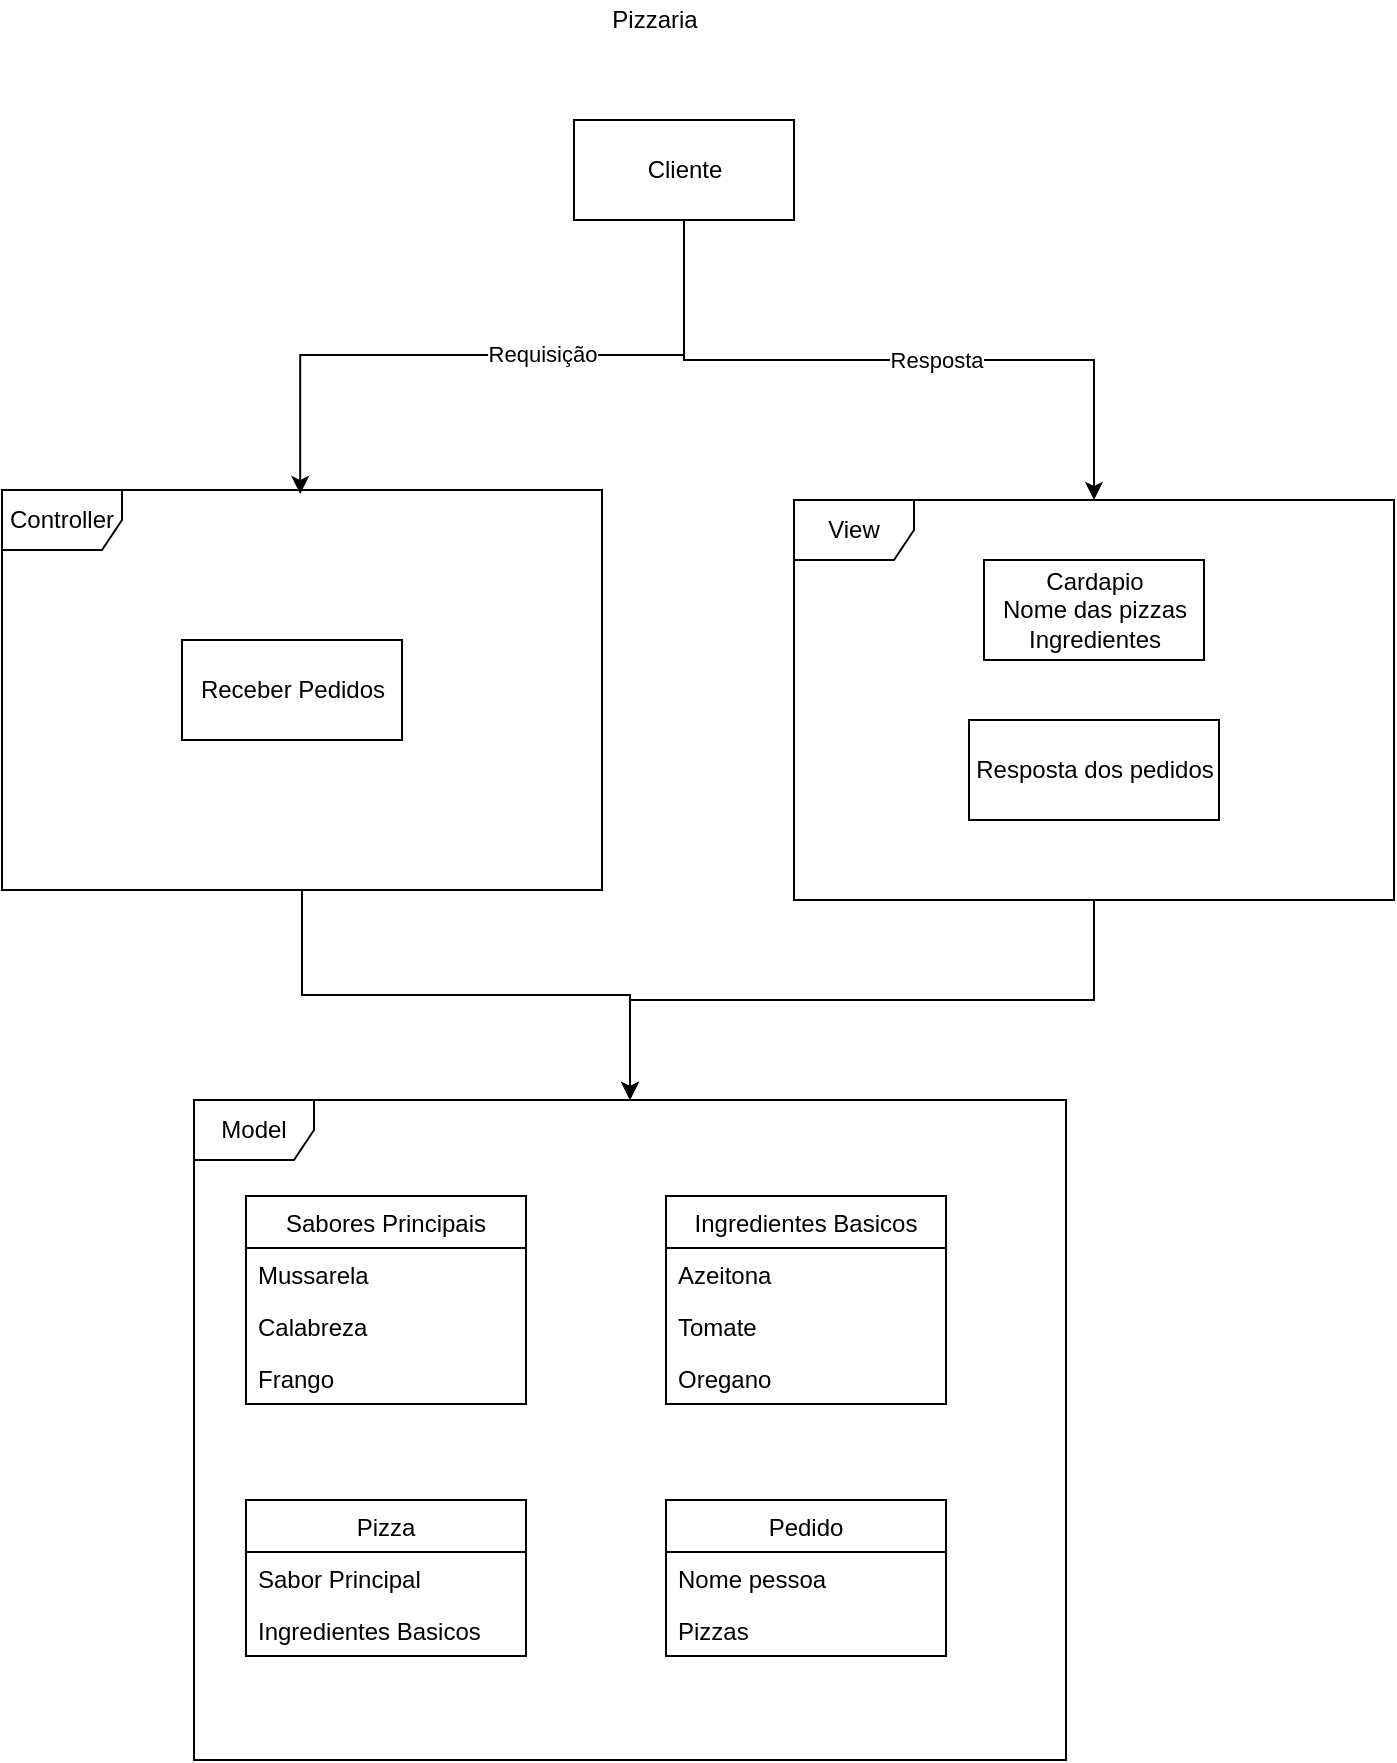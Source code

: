 <mxfile version="14.7.2" type="github">
  <diagram id="LqB8bqA6eQ__GW4WmAGL" name="Page-1">
    <mxGraphModel dx="1422" dy="762" grid="1" gridSize="10" guides="1" tooltips="1" connect="1" arrows="1" fold="1" page="1" pageScale="1" pageWidth="827" pageHeight="1169" math="0" shadow="0">
      <root>
        <mxCell id="0" />
        <mxCell id="1" parent="0" />
        <mxCell id="-q_v5kkXqhMpHcqImr-7-31" value="" style="edgeStyle=orthogonalEdgeStyle;rounded=0;orthogonalLoop=1;jettySize=auto;html=1;" edge="1" parent="1" source="-q_v5kkXqhMpHcqImr-7-3" target="-q_v5kkXqhMpHcqImr-7-11">
          <mxGeometry relative="1" as="geometry" />
        </mxCell>
        <mxCell id="-q_v5kkXqhMpHcqImr-7-3" value="&lt;font style=&quot;vertical-align: inherit&quot;&gt;&lt;font style=&quot;vertical-align: inherit&quot;&gt;View&lt;/font&gt;&lt;/font&gt;" style="shape=umlFrame;whiteSpace=wrap;html=1;" vertex="1" parent="1">
          <mxGeometry x="510" y="300" width="300" height="200" as="geometry" />
        </mxCell>
        <mxCell id="-q_v5kkXqhMpHcqImr-7-8" value="&lt;font style=&quot;vertical-align: inherit&quot;&gt;&lt;font style=&quot;vertical-align: inherit&quot;&gt;Cardapio&lt;br&gt;Nome das pizzas&lt;br&gt;Ingredientes&lt;br&gt;&lt;/font&gt;&lt;/font&gt;" style="html=1;" vertex="1" parent="1">
          <mxGeometry x="605" y="330" width="110" height="50" as="geometry" />
        </mxCell>
        <mxCell id="-q_v5kkXqhMpHcqImr-7-30" value="" style="edgeStyle=orthogonalEdgeStyle;rounded=0;orthogonalLoop=1;jettySize=auto;html=1;" edge="1" parent="1" source="-q_v5kkXqhMpHcqImr-7-9" target="-q_v5kkXqhMpHcqImr-7-11">
          <mxGeometry relative="1" as="geometry" />
        </mxCell>
        <mxCell id="-q_v5kkXqhMpHcqImr-7-9" value="&lt;font style=&quot;vertical-align: inherit&quot;&gt;&lt;font style=&quot;vertical-align: inherit&quot;&gt;Controller&lt;/font&gt;&lt;/font&gt;" style="shape=umlFrame;whiteSpace=wrap;html=1;" vertex="1" parent="1">
          <mxGeometry x="114" y="295" width="300" height="200" as="geometry" />
        </mxCell>
        <mxCell id="-q_v5kkXqhMpHcqImr-7-10" value="&lt;font style=&quot;vertical-align: inherit&quot;&gt;&lt;font style=&quot;vertical-align: inherit&quot;&gt;Receber Pedidos&lt;br&gt;&lt;/font&gt;&lt;/font&gt;" style="html=1;" vertex="1" parent="1">
          <mxGeometry x="204" y="370" width="110" height="50" as="geometry" />
        </mxCell>
        <mxCell id="-q_v5kkXqhMpHcqImr-7-11" value="&lt;font style=&quot;vertical-align: inherit&quot;&gt;&lt;font style=&quot;vertical-align: inherit&quot;&gt;Model&lt;/font&gt;&lt;/font&gt;" style="shape=umlFrame;whiteSpace=wrap;html=1;" vertex="1" parent="1">
          <mxGeometry x="210" y="600" width="436" height="330" as="geometry" />
        </mxCell>
        <mxCell id="-q_v5kkXqhMpHcqImr-7-12" value="Sabores Principais" style="swimlane;fontStyle=0;childLayout=stackLayout;horizontal=1;startSize=26;fillColor=none;horizontalStack=0;resizeParent=1;resizeParentMax=0;resizeLast=0;collapsible=1;marginBottom=0;" vertex="1" parent="1">
          <mxGeometry x="236" y="648" width="140" height="104" as="geometry" />
        </mxCell>
        <mxCell id="-q_v5kkXqhMpHcqImr-7-13" value="Mussarela" style="text;strokeColor=none;fillColor=none;align=left;verticalAlign=top;spacingLeft=4;spacingRight=4;overflow=hidden;rotatable=0;points=[[0,0.5],[1,0.5]];portConstraint=eastwest;" vertex="1" parent="-q_v5kkXqhMpHcqImr-7-12">
          <mxGeometry y="26" width="140" height="26" as="geometry" />
        </mxCell>
        <mxCell id="-q_v5kkXqhMpHcqImr-7-14" value="Calabreza" style="text;strokeColor=none;fillColor=none;align=left;verticalAlign=top;spacingLeft=4;spacingRight=4;overflow=hidden;rotatable=0;points=[[0,0.5],[1,0.5]];portConstraint=eastwest;" vertex="1" parent="-q_v5kkXqhMpHcqImr-7-12">
          <mxGeometry y="52" width="140" height="26" as="geometry" />
        </mxCell>
        <mxCell id="-q_v5kkXqhMpHcqImr-7-15" value="Frango" style="text;strokeColor=none;fillColor=none;align=left;verticalAlign=top;spacingLeft=4;spacingRight=4;overflow=hidden;rotatable=0;points=[[0,0.5],[1,0.5]];portConstraint=eastwest;" vertex="1" parent="-q_v5kkXqhMpHcqImr-7-12">
          <mxGeometry y="78" width="140" height="26" as="geometry" />
        </mxCell>
        <mxCell id="-q_v5kkXqhMpHcqImr-7-16" value="Ingredientes Basicos" style="swimlane;fontStyle=0;childLayout=stackLayout;horizontal=1;startSize=26;fillColor=none;horizontalStack=0;resizeParent=1;resizeParentMax=0;resizeLast=0;collapsible=1;marginBottom=0;" vertex="1" parent="1">
          <mxGeometry x="446" y="648" width="140" height="104" as="geometry" />
        </mxCell>
        <mxCell id="-q_v5kkXqhMpHcqImr-7-17" value="Azeitona" style="text;strokeColor=none;fillColor=none;align=left;verticalAlign=top;spacingLeft=4;spacingRight=4;overflow=hidden;rotatable=0;points=[[0,0.5],[1,0.5]];portConstraint=eastwest;" vertex="1" parent="-q_v5kkXqhMpHcqImr-7-16">
          <mxGeometry y="26" width="140" height="26" as="geometry" />
        </mxCell>
        <mxCell id="-q_v5kkXqhMpHcqImr-7-18" value="Tomate" style="text;strokeColor=none;fillColor=none;align=left;verticalAlign=top;spacingLeft=4;spacingRight=4;overflow=hidden;rotatable=0;points=[[0,0.5],[1,0.5]];portConstraint=eastwest;" vertex="1" parent="-q_v5kkXqhMpHcqImr-7-16">
          <mxGeometry y="52" width="140" height="26" as="geometry" />
        </mxCell>
        <mxCell id="-q_v5kkXqhMpHcqImr-7-19" value="Oregano" style="text;strokeColor=none;fillColor=none;align=left;verticalAlign=top;spacingLeft=4;spacingRight=4;overflow=hidden;rotatable=0;points=[[0,0.5],[1,0.5]];portConstraint=eastwest;" vertex="1" parent="-q_v5kkXqhMpHcqImr-7-16">
          <mxGeometry y="78" width="140" height="26" as="geometry" />
        </mxCell>
        <mxCell id="-q_v5kkXqhMpHcqImr-7-20" value="Pizza" style="swimlane;fontStyle=0;childLayout=stackLayout;horizontal=1;startSize=26;fillColor=none;horizontalStack=0;resizeParent=1;resizeParentMax=0;resizeLast=0;collapsible=1;marginBottom=0;" vertex="1" parent="1">
          <mxGeometry x="236" y="800" width="140" height="78" as="geometry" />
        </mxCell>
        <mxCell id="-q_v5kkXqhMpHcqImr-7-21" value="Sabor Principal" style="text;strokeColor=none;fillColor=none;align=left;verticalAlign=top;spacingLeft=4;spacingRight=4;overflow=hidden;rotatable=0;points=[[0,0.5],[1,0.5]];portConstraint=eastwest;" vertex="1" parent="-q_v5kkXqhMpHcqImr-7-20">
          <mxGeometry y="26" width="140" height="26" as="geometry" />
        </mxCell>
        <mxCell id="-q_v5kkXqhMpHcqImr-7-23" value="Ingredientes Basicos" style="text;strokeColor=none;fillColor=none;align=left;verticalAlign=top;spacingLeft=4;spacingRight=4;overflow=hidden;rotatable=0;points=[[0,0.5],[1,0.5]];portConstraint=eastwest;" vertex="1" parent="-q_v5kkXqhMpHcqImr-7-20">
          <mxGeometry y="52" width="140" height="26" as="geometry" />
        </mxCell>
        <mxCell id="-q_v5kkXqhMpHcqImr-7-24" value="Pedido" style="swimlane;fontStyle=0;childLayout=stackLayout;horizontal=1;startSize=26;fillColor=none;horizontalStack=0;resizeParent=1;resizeParentMax=0;resizeLast=0;collapsible=1;marginBottom=0;" vertex="1" parent="1">
          <mxGeometry x="446" y="800" width="140" height="78" as="geometry" />
        </mxCell>
        <mxCell id="-q_v5kkXqhMpHcqImr-7-25" value="Nome pessoa" style="text;strokeColor=none;fillColor=none;align=left;verticalAlign=top;spacingLeft=4;spacingRight=4;overflow=hidden;rotatable=0;points=[[0,0.5],[1,0.5]];portConstraint=eastwest;" vertex="1" parent="-q_v5kkXqhMpHcqImr-7-24">
          <mxGeometry y="26" width="140" height="26" as="geometry" />
        </mxCell>
        <mxCell id="-q_v5kkXqhMpHcqImr-7-26" value="Pizzas" style="text;strokeColor=none;fillColor=none;align=left;verticalAlign=top;spacingLeft=4;spacingRight=4;overflow=hidden;rotatable=0;points=[[0,0.5],[1,0.5]];portConstraint=eastwest;" vertex="1" parent="-q_v5kkXqhMpHcqImr-7-24">
          <mxGeometry y="52" width="140" height="26" as="geometry" />
        </mxCell>
        <mxCell id="-q_v5kkXqhMpHcqImr-7-28" style="edgeStyle=orthogonalEdgeStyle;rounded=0;orthogonalLoop=1;jettySize=auto;html=1;exitX=0.5;exitY=1;exitDx=0;exitDy=0;" edge="1" parent="1" source="-q_v5kkXqhMpHcqImr-7-27" target="-q_v5kkXqhMpHcqImr-7-3">
          <mxGeometry relative="1" as="geometry" />
        </mxCell>
        <mxCell id="-q_v5kkXqhMpHcqImr-7-33" value="Resposta" style="edgeLabel;html=1;align=center;verticalAlign=middle;resizable=0;points=[];" vertex="1" connectable="0" parent="-q_v5kkXqhMpHcqImr-7-28">
          <mxGeometry x="0.136" relative="1" as="geometry">
            <mxPoint as="offset" />
          </mxGeometry>
        </mxCell>
        <mxCell id="-q_v5kkXqhMpHcqImr-7-29" style="edgeStyle=orthogonalEdgeStyle;rounded=0;orthogonalLoop=1;jettySize=auto;html=1;exitX=0.5;exitY=1;exitDx=0;exitDy=0;entryX=0.497;entryY=0.01;entryDx=0;entryDy=0;entryPerimeter=0;" edge="1" parent="1" source="-q_v5kkXqhMpHcqImr-7-27" target="-q_v5kkXqhMpHcqImr-7-9">
          <mxGeometry relative="1" as="geometry" />
        </mxCell>
        <mxCell id="-q_v5kkXqhMpHcqImr-7-32" value="Requisição" style="edgeLabel;html=1;align=center;verticalAlign=middle;resizable=0;points=[];" vertex="1" connectable="0" parent="-q_v5kkXqhMpHcqImr-7-29">
          <mxGeometry x="-0.158" y="-2" relative="1" as="geometry">
            <mxPoint y="1" as="offset" />
          </mxGeometry>
        </mxCell>
        <mxCell id="-q_v5kkXqhMpHcqImr-7-27" value="Cliente" style="html=1;" vertex="1" parent="1">
          <mxGeometry x="400" y="110" width="110" height="50" as="geometry" />
        </mxCell>
        <mxCell id="-q_v5kkXqhMpHcqImr-7-34" value="&lt;font style=&quot;vertical-align: inherit&quot;&gt;&lt;font style=&quot;vertical-align: inherit&quot;&gt;Resposta dos pedidos&lt;br&gt;&lt;/font&gt;&lt;/font&gt;" style="html=1;" vertex="1" parent="1">
          <mxGeometry x="597.5" y="410" width="125" height="50" as="geometry" />
        </mxCell>
        <mxCell id="-q_v5kkXqhMpHcqImr-7-35" value="Pizzaria" style="text;html=1;align=center;verticalAlign=middle;resizable=0;points=[];autosize=1;strokeColor=none;" vertex="1" parent="1">
          <mxGeometry x="410" y="50" width="60" height="20" as="geometry" />
        </mxCell>
      </root>
    </mxGraphModel>
  </diagram>
</mxfile>
